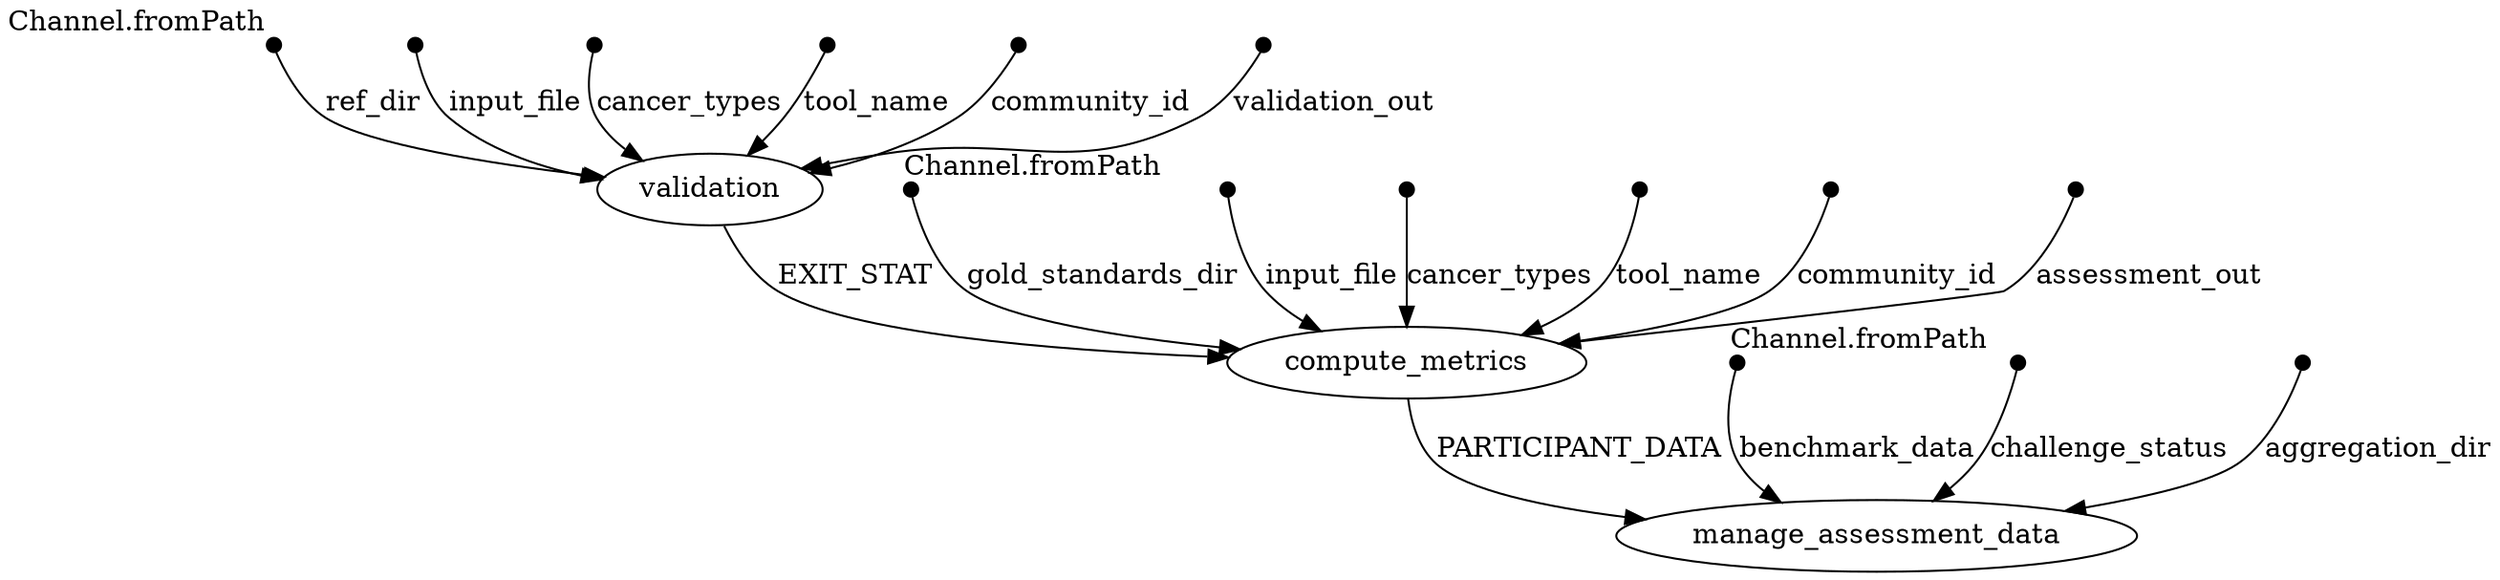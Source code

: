 digraph "DAG" {
p0 [shape=point,label="",fixedsize=true,width=0.1,xlabel="Channel.fromPath"];
p8 [label="validation"];
p0 -> p8 [label="ref_dir"];

p1 [shape=point,label="",fixedsize=true,width=0.1,xlabel="Channel.fromPath"];
p14 [label="compute_metrics"];
p1 -> p14 [label="gold_standards_dir"];

p2 [shape=point,label="",fixedsize=true,width=0.1,xlabel="Channel.fromPath"];
p17 [label="manage_assessment_data"];
p2 -> p17 [label="benchmark_data"];

p3 [shape=point,label="",fixedsize=true,width=0.1];
p8 [label="validation"];
p3 -> p8 [label="input_file"];

p4 [shape=point,label="",fixedsize=true,width=0.1];
p8 [label="validation"];
p4 -> p8 [label="cancer_types"];

p5 [shape=point,label="",fixedsize=true,width=0.1];
p8 [label="validation"];
p5 -> p8 [label="tool_name"];

p6 [shape=point,label="",fixedsize=true,width=0.1];
p8 [label="validation"];
p6 -> p8 [label="community_id"];

p7 [shape=point,label="",fixedsize=true,width=0.1];
p8 [label="validation"];
p7 -> p8 [label="validation_out"];

p8 [label="validation"];
p14 [label="compute_metrics"];
p8 -> p14 [label="EXIT_STAT"];

p9 [shape=point,label="",fixedsize=true,width=0.1];
p14 [label="compute_metrics"];
p9 -> p14 [label="input_file"];

p10 [shape=point,label="",fixedsize=true,width=0.1];
p14 [label="compute_metrics"];
p10 -> p14 [label="cancer_types"];

p11 [shape=point,label="",fixedsize=true,width=0.1];
p14 [label="compute_metrics"];
p11 -> p14 [label="tool_name"];

p12 [shape=point,label="",fixedsize=true,width=0.1];
p14 [label="compute_metrics"];
p12 -> p14 [label="community_id"];

p13 [shape=point,label="",fixedsize=true,width=0.1];
p14 [label="compute_metrics"];
p13 -> p14 [label="assessment_out"];

p14 [label="compute_metrics"];
p17 [label="manage_assessment_data"];
p14 -> p17 [label="PARTICIPANT_DATA"];

p15 [shape=point,label="",fixedsize=true,width=0.1];
p17 [label="manage_assessment_data"];
p15 -> p17 [label="challenge_status"];

p16 [shape=point,label="",fixedsize=true,width=0.1];
p17 [label="manage_assessment_data"];
p16 -> p17 [label="aggregation_dir"];

}
